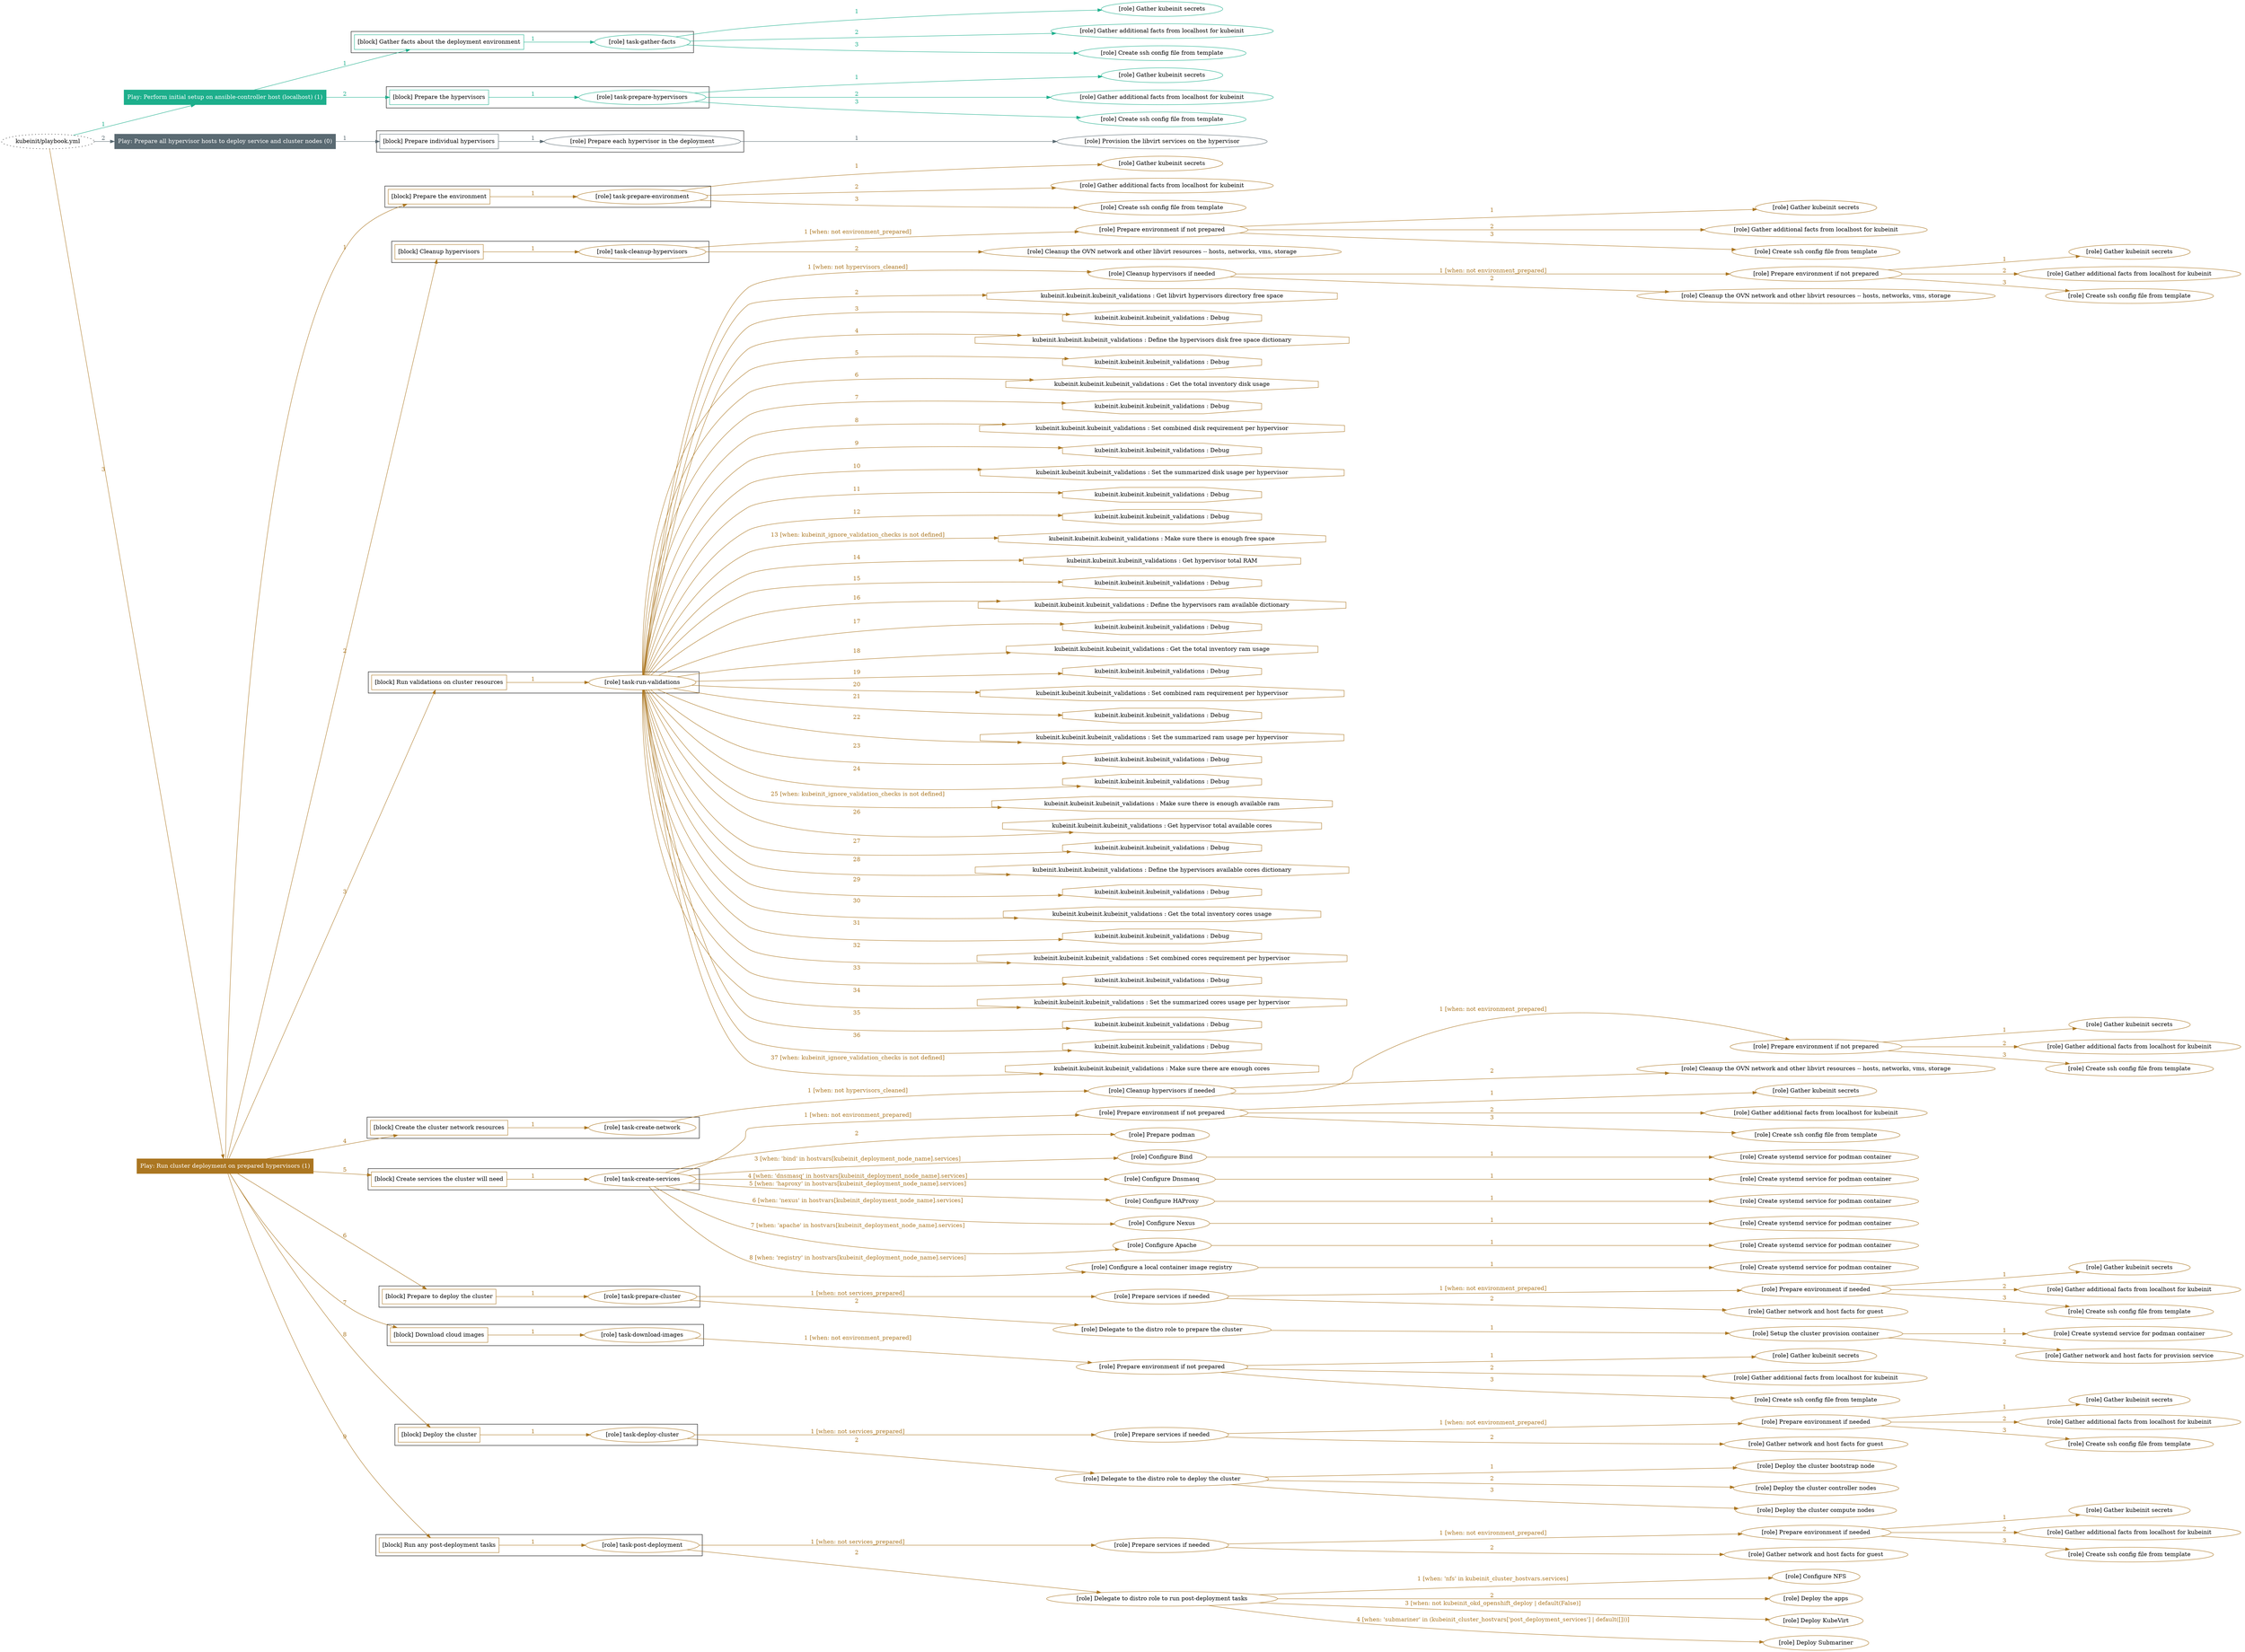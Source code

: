 digraph {
	graph [concentrate=true ordering=in rankdir=LR ratio=fill]
	edge [esep=5 sep=10]
	"kubeinit/playbook.yml" [URL="/home/runner/work/kubeinit/kubeinit/kubeinit/playbook.yml" id=playbook_216c6c99 style=dotted]
	play_d0db3d4b [label="Play: Perform initial setup on ansible-controller host (localhost) (1)" URL="/home/runner/work/kubeinit/kubeinit/kubeinit/playbook.yml" color="#1daf8c" fontcolor="#ffffff" id=play_d0db3d4b shape=box style=filled tooltip=localhost]
	"kubeinit/playbook.yml" -> play_d0db3d4b [label="1 " color="#1daf8c" fontcolor="#1daf8c" id=edge_dae73dd1 labeltooltip="1 " tooltip="1 "]
	subgraph "Gather kubeinit secrets" {
		role_26356b9d [label="[role] Gather kubeinit secrets" URL="/home/runner/.ansible/collections/ansible_collections/kubeinit/kubeinit/roles/kubeinit_prepare/tasks/gather_kubeinit_facts.yml" color="#1daf8c" id=role_26356b9d tooltip="Gather kubeinit secrets"]
	}
	subgraph "Gather additional facts from localhost for kubeinit" {
		role_6b890ed6 [label="[role] Gather additional facts from localhost for kubeinit" URL="/home/runner/.ansible/collections/ansible_collections/kubeinit/kubeinit/roles/kubeinit_prepare/tasks/gather_kubeinit_facts.yml" color="#1daf8c" id=role_6b890ed6 tooltip="Gather additional facts from localhost for kubeinit"]
	}
	subgraph "Create ssh config file from template" {
		role_ecef33b7 [label="[role] Create ssh config file from template" URL="/home/runner/.ansible/collections/ansible_collections/kubeinit/kubeinit/roles/kubeinit_prepare/tasks/gather_kubeinit_facts.yml" color="#1daf8c" id=role_ecef33b7 tooltip="Create ssh config file from template"]
	}
	subgraph "task-gather-facts" {
		role_9c7da54c [label="[role] task-gather-facts" URL="/home/runner/work/kubeinit/kubeinit/kubeinit/playbook.yml" color="#1daf8c" id=role_9c7da54c tooltip="task-gather-facts"]
		role_9c7da54c -> role_26356b9d [label="1 " color="#1daf8c" fontcolor="#1daf8c" id=edge_6d6c1a88 labeltooltip="1 " tooltip="1 "]
		role_9c7da54c -> role_6b890ed6 [label="2 " color="#1daf8c" fontcolor="#1daf8c" id=edge_42fae62d labeltooltip="2 " tooltip="2 "]
		role_9c7da54c -> role_ecef33b7 [label="3 " color="#1daf8c" fontcolor="#1daf8c" id=edge_5d5bcd45 labeltooltip="3 " tooltip="3 "]
	}
	subgraph "Gather kubeinit secrets" {
		role_d93c2615 [label="[role] Gather kubeinit secrets" URL="/home/runner/.ansible/collections/ansible_collections/kubeinit/kubeinit/roles/kubeinit_prepare/tasks/gather_kubeinit_facts.yml" color="#1daf8c" id=role_d93c2615 tooltip="Gather kubeinit secrets"]
	}
	subgraph "Gather additional facts from localhost for kubeinit" {
		role_079e34ab [label="[role] Gather additional facts from localhost for kubeinit" URL="/home/runner/.ansible/collections/ansible_collections/kubeinit/kubeinit/roles/kubeinit_prepare/tasks/gather_kubeinit_facts.yml" color="#1daf8c" id=role_079e34ab tooltip="Gather additional facts from localhost for kubeinit"]
	}
	subgraph "Create ssh config file from template" {
		role_cafdff7a [label="[role] Create ssh config file from template" URL="/home/runner/.ansible/collections/ansible_collections/kubeinit/kubeinit/roles/kubeinit_prepare/tasks/gather_kubeinit_facts.yml" color="#1daf8c" id=role_cafdff7a tooltip="Create ssh config file from template"]
	}
	subgraph "task-prepare-hypervisors" {
		role_d0743bfd [label="[role] task-prepare-hypervisors" URL="/home/runner/work/kubeinit/kubeinit/kubeinit/playbook.yml" color="#1daf8c" id=role_d0743bfd tooltip="task-prepare-hypervisors"]
		role_d0743bfd -> role_d93c2615 [label="1 " color="#1daf8c" fontcolor="#1daf8c" id=edge_f5f8f1e7 labeltooltip="1 " tooltip="1 "]
		role_d0743bfd -> role_079e34ab [label="2 " color="#1daf8c" fontcolor="#1daf8c" id=edge_257eb4bf labeltooltip="2 " tooltip="2 "]
		role_d0743bfd -> role_cafdff7a [label="3 " color="#1daf8c" fontcolor="#1daf8c" id=edge_31e13d78 labeltooltip="3 " tooltip="3 "]
	}
	subgraph "Play: Perform initial setup on ansible-controller host (localhost) (1)" {
		play_d0db3d4b -> block_96acf304 [label=1 color="#1daf8c" fontcolor="#1daf8c" id=edge_e4b4d05c labeltooltip=1 tooltip=1]
		subgraph cluster_block_96acf304 {
			block_96acf304 [label="[block] Gather facts about the deployment environment" URL="/home/runner/work/kubeinit/kubeinit/kubeinit/playbook.yml" color="#1daf8c" id=block_96acf304 labeltooltip="Gather facts about the deployment environment" shape=box tooltip="Gather facts about the deployment environment"]
			block_96acf304 -> role_9c7da54c [label="1 " color="#1daf8c" fontcolor="#1daf8c" id=edge_b82d973d labeltooltip="1 " tooltip="1 "]
		}
		play_d0db3d4b -> block_fbb2f13d [label=2 color="#1daf8c" fontcolor="#1daf8c" id=edge_12153c52 labeltooltip=2 tooltip=2]
		subgraph cluster_block_fbb2f13d {
			block_fbb2f13d [label="[block] Prepare the hypervisors" URL="/home/runner/work/kubeinit/kubeinit/kubeinit/playbook.yml" color="#1daf8c" id=block_fbb2f13d labeltooltip="Prepare the hypervisors" shape=box tooltip="Prepare the hypervisors"]
			block_fbb2f13d -> role_d0743bfd [label="1 " color="#1daf8c" fontcolor="#1daf8c" id=edge_b5a682e4 labeltooltip="1 " tooltip="1 "]
		}
	}
	play_58829074 [label="Play: Prepare all hypervisor hosts to deploy service and cluster nodes (0)" URL="/home/runner/work/kubeinit/kubeinit/kubeinit/playbook.yml" color="#5a6a72" fontcolor="#ffffff" id=play_58829074 shape=box style=filled tooltip="Play: Prepare all hypervisor hosts to deploy service and cluster nodes (0)"]
	"kubeinit/playbook.yml" -> play_58829074 [label="2 " color="#5a6a72" fontcolor="#5a6a72" id=edge_feb9d8c8 labeltooltip="2 " tooltip="2 "]
	subgraph "Provision the libvirt services on the hypervisor" {
		role_e5ea3b48 [label="[role] Provision the libvirt services on the hypervisor" URL="/home/runner/.ansible/collections/ansible_collections/kubeinit/kubeinit/roles/kubeinit_prepare/tasks/prepare_hypervisor.yml" color="#5a6a72" id=role_e5ea3b48 tooltip="Provision the libvirt services on the hypervisor"]
	}
	subgraph "Prepare each hypervisor in the deployment" {
		role_38580b88 [label="[role] Prepare each hypervisor in the deployment" URL="/home/runner/work/kubeinit/kubeinit/kubeinit/playbook.yml" color="#5a6a72" id=role_38580b88 tooltip="Prepare each hypervisor in the deployment"]
		role_38580b88 -> role_e5ea3b48 [label="1 " color="#5a6a72" fontcolor="#5a6a72" id=edge_09608615 labeltooltip="1 " tooltip="1 "]
	}
	subgraph "Play: Prepare all hypervisor hosts to deploy service and cluster nodes (0)" {
		play_58829074 -> block_777dc231 [label=1 color="#5a6a72" fontcolor="#5a6a72" id=edge_5d9f7107 labeltooltip=1 tooltip=1]
		subgraph cluster_block_777dc231 {
			block_777dc231 [label="[block] Prepare individual hypervisors" URL="/home/runner/work/kubeinit/kubeinit/kubeinit/playbook.yml" color="#5a6a72" id=block_777dc231 labeltooltip="Prepare individual hypervisors" shape=box tooltip="Prepare individual hypervisors"]
			block_777dc231 -> role_38580b88 [label="1 " color="#5a6a72" fontcolor="#5a6a72" id=edge_900fbfdb labeltooltip="1 " tooltip="1 "]
		}
	}
	play_c566de42 [label="Play: Run cluster deployment on prepared hypervisors (1)" URL="/home/runner/work/kubeinit/kubeinit/kubeinit/playbook.yml" color="#ab7621" fontcolor="#ffffff" id=play_c566de42 shape=box style=filled tooltip=localhost]
	"kubeinit/playbook.yml" -> play_c566de42 [label="3 " color="#ab7621" fontcolor="#ab7621" id=edge_2dfb12ff labeltooltip="3 " tooltip="3 "]
	subgraph "Gather kubeinit secrets" {
		role_e3ca0fb8 [label="[role] Gather kubeinit secrets" URL="/home/runner/.ansible/collections/ansible_collections/kubeinit/kubeinit/roles/kubeinit_prepare/tasks/gather_kubeinit_facts.yml" color="#ab7621" id=role_e3ca0fb8 tooltip="Gather kubeinit secrets"]
	}
	subgraph "Gather additional facts from localhost for kubeinit" {
		role_5a18d26b [label="[role] Gather additional facts from localhost for kubeinit" URL="/home/runner/.ansible/collections/ansible_collections/kubeinit/kubeinit/roles/kubeinit_prepare/tasks/gather_kubeinit_facts.yml" color="#ab7621" id=role_5a18d26b tooltip="Gather additional facts from localhost for kubeinit"]
	}
	subgraph "Create ssh config file from template" {
		role_d7bed550 [label="[role] Create ssh config file from template" URL="/home/runner/.ansible/collections/ansible_collections/kubeinit/kubeinit/roles/kubeinit_prepare/tasks/gather_kubeinit_facts.yml" color="#ab7621" id=role_d7bed550 tooltip="Create ssh config file from template"]
	}
	subgraph "task-prepare-environment" {
		role_5e7b2ef2 [label="[role] task-prepare-environment" URL="/home/runner/work/kubeinit/kubeinit/kubeinit/playbook.yml" color="#ab7621" id=role_5e7b2ef2 tooltip="task-prepare-environment"]
		role_5e7b2ef2 -> role_e3ca0fb8 [label="1 " color="#ab7621" fontcolor="#ab7621" id=edge_751f2d9b labeltooltip="1 " tooltip="1 "]
		role_5e7b2ef2 -> role_5a18d26b [label="2 " color="#ab7621" fontcolor="#ab7621" id=edge_4f60b6d6 labeltooltip="2 " tooltip="2 "]
		role_5e7b2ef2 -> role_d7bed550 [label="3 " color="#ab7621" fontcolor="#ab7621" id=edge_c2942f24 labeltooltip="3 " tooltip="3 "]
	}
	subgraph "Gather kubeinit secrets" {
		role_b8686cd8 [label="[role] Gather kubeinit secrets" URL="/home/runner/.ansible/collections/ansible_collections/kubeinit/kubeinit/roles/kubeinit_prepare/tasks/gather_kubeinit_facts.yml" color="#ab7621" id=role_b8686cd8 tooltip="Gather kubeinit secrets"]
	}
	subgraph "Gather additional facts from localhost for kubeinit" {
		role_59b42a59 [label="[role] Gather additional facts from localhost for kubeinit" URL="/home/runner/.ansible/collections/ansible_collections/kubeinit/kubeinit/roles/kubeinit_prepare/tasks/gather_kubeinit_facts.yml" color="#ab7621" id=role_59b42a59 tooltip="Gather additional facts from localhost for kubeinit"]
	}
	subgraph "Create ssh config file from template" {
		role_b293d128 [label="[role] Create ssh config file from template" URL="/home/runner/.ansible/collections/ansible_collections/kubeinit/kubeinit/roles/kubeinit_prepare/tasks/gather_kubeinit_facts.yml" color="#ab7621" id=role_b293d128 tooltip="Create ssh config file from template"]
	}
	subgraph "Prepare environment if not prepared" {
		role_1530cf54 [label="[role] Prepare environment if not prepared" URL="/home/runner/.ansible/collections/ansible_collections/kubeinit/kubeinit/roles/kubeinit_prepare/tasks/cleanup_hypervisors.yml" color="#ab7621" id=role_1530cf54 tooltip="Prepare environment if not prepared"]
		role_1530cf54 -> role_b8686cd8 [label="1 " color="#ab7621" fontcolor="#ab7621" id=edge_86e8ba92 labeltooltip="1 " tooltip="1 "]
		role_1530cf54 -> role_59b42a59 [label="2 " color="#ab7621" fontcolor="#ab7621" id=edge_5b708b4d labeltooltip="2 " tooltip="2 "]
		role_1530cf54 -> role_b293d128 [label="3 " color="#ab7621" fontcolor="#ab7621" id=edge_6beba1f9 labeltooltip="3 " tooltip="3 "]
	}
	subgraph "Cleanup the OVN network and other libvirt resources -- hosts, networks, vms, storage" {
		role_5a240a39 [label="[role] Cleanup the OVN network and other libvirt resources -- hosts, networks, vms, storage" URL="/home/runner/.ansible/collections/ansible_collections/kubeinit/kubeinit/roles/kubeinit_prepare/tasks/cleanup_hypervisors.yml" color="#ab7621" id=role_5a240a39 tooltip="Cleanup the OVN network and other libvirt resources -- hosts, networks, vms, storage"]
	}
	subgraph "task-cleanup-hypervisors" {
		role_def3c5a5 [label="[role] task-cleanup-hypervisors" URL="/home/runner/work/kubeinit/kubeinit/kubeinit/playbook.yml" color="#ab7621" id=role_def3c5a5 tooltip="task-cleanup-hypervisors"]
		role_def3c5a5 -> role_1530cf54 [label="1 [when: not environment_prepared]" color="#ab7621" fontcolor="#ab7621" id=edge_6ef59fd5 labeltooltip="1 [when: not environment_prepared]" tooltip="1 [when: not environment_prepared]"]
		role_def3c5a5 -> role_5a240a39 [label="2 " color="#ab7621" fontcolor="#ab7621" id=edge_fa0d4b7e labeltooltip="2 " tooltip="2 "]
	}
	subgraph "Gather kubeinit secrets" {
		role_c5dc756f [label="[role] Gather kubeinit secrets" URL="/home/runner/.ansible/collections/ansible_collections/kubeinit/kubeinit/roles/kubeinit_prepare/tasks/gather_kubeinit_facts.yml" color="#ab7621" id=role_c5dc756f tooltip="Gather kubeinit secrets"]
	}
	subgraph "Gather additional facts from localhost for kubeinit" {
		role_cb4b55d5 [label="[role] Gather additional facts from localhost for kubeinit" URL="/home/runner/.ansible/collections/ansible_collections/kubeinit/kubeinit/roles/kubeinit_prepare/tasks/gather_kubeinit_facts.yml" color="#ab7621" id=role_cb4b55d5 tooltip="Gather additional facts from localhost for kubeinit"]
	}
	subgraph "Create ssh config file from template" {
		role_68ab2867 [label="[role] Create ssh config file from template" URL="/home/runner/.ansible/collections/ansible_collections/kubeinit/kubeinit/roles/kubeinit_prepare/tasks/gather_kubeinit_facts.yml" color="#ab7621" id=role_68ab2867 tooltip="Create ssh config file from template"]
	}
	subgraph "Prepare environment if not prepared" {
		role_cad5104f [label="[role] Prepare environment if not prepared" URL="/home/runner/.ansible/collections/ansible_collections/kubeinit/kubeinit/roles/kubeinit_prepare/tasks/cleanup_hypervisors.yml" color="#ab7621" id=role_cad5104f tooltip="Prepare environment if not prepared"]
		role_cad5104f -> role_c5dc756f [label="1 " color="#ab7621" fontcolor="#ab7621" id=edge_1ed9b3eb labeltooltip="1 " tooltip="1 "]
		role_cad5104f -> role_cb4b55d5 [label="2 " color="#ab7621" fontcolor="#ab7621" id=edge_123ac183 labeltooltip="2 " tooltip="2 "]
		role_cad5104f -> role_68ab2867 [label="3 " color="#ab7621" fontcolor="#ab7621" id=edge_6d388c02 labeltooltip="3 " tooltip="3 "]
	}
	subgraph "Cleanup the OVN network and other libvirt resources -- hosts, networks, vms, storage" {
		role_8be72e0a [label="[role] Cleanup the OVN network and other libvirt resources -- hosts, networks, vms, storage" URL="/home/runner/.ansible/collections/ansible_collections/kubeinit/kubeinit/roles/kubeinit_prepare/tasks/cleanup_hypervisors.yml" color="#ab7621" id=role_8be72e0a tooltip="Cleanup the OVN network and other libvirt resources -- hosts, networks, vms, storage"]
	}
	subgraph "Cleanup hypervisors if needed" {
		role_18183646 [label="[role] Cleanup hypervisors if needed" URL="/home/runner/.ansible/collections/ansible_collections/kubeinit/kubeinit/roles/kubeinit_validations/tasks/main.yml" color="#ab7621" id=role_18183646 tooltip="Cleanup hypervisors if needed"]
		role_18183646 -> role_cad5104f [label="1 [when: not environment_prepared]" color="#ab7621" fontcolor="#ab7621" id=edge_206ee761 labeltooltip="1 [when: not environment_prepared]" tooltip="1 [when: not environment_prepared]"]
		role_18183646 -> role_8be72e0a [label="2 " color="#ab7621" fontcolor="#ab7621" id=edge_7cd39cf3 labeltooltip="2 " tooltip="2 "]
	}
	subgraph "task-run-validations" {
		role_4c26a6de [label="[role] task-run-validations" URL="/home/runner/work/kubeinit/kubeinit/kubeinit/playbook.yml" color="#ab7621" id=role_4c26a6de tooltip="task-run-validations"]
		role_4c26a6de -> role_18183646 [label="1 [when: not hypervisors_cleaned]" color="#ab7621" fontcolor="#ab7621" id=edge_4f43852e labeltooltip="1 [when: not hypervisors_cleaned]" tooltip="1 [when: not hypervisors_cleaned]"]
		task_86411194 [label="kubeinit.kubeinit.kubeinit_validations : Get libvirt hypervisors directory free space" URL="/home/runner/.ansible/collections/ansible_collections/kubeinit/kubeinit/roles/kubeinit_validations/tasks/10_libvirt_free_space.yml" color="#ab7621" id=task_86411194 shape=octagon tooltip="kubeinit.kubeinit.kubeinit_validations : Get libvirt hypervisors directory free space"]
		role_4c26a6de -> task_86411194 [label="2 " color="#ab7621" fontcolor="#ab7621" id=edge_b2b93757 labeltooltip="2 " tooltip="2 "]
		task_9fc1b2a5 [label="kubeinit.kubeinit.kubeinit_validations : Debug" URL="/home/runner/.ansible/collections/ansible_collections/kubeinit/kubeinit/roles/kubeinit_validations/tasks/10_libvirt_free_space.yml" color="#ab7621" id=task_9fc1b2a5 shape=octagon tooltip="kubeinit.kubeinit.kubeinit_validations : Debug"]
		role_4c26a6de -> task_9fc1b2a5 [label="3 " color="#ab7621" fontcolor="#ab7621" id=edge_38c34d61 labeltooltip="3 " tooltip="3 "]
		task_52fc7a98 [label="kubeinit.kubeinit.kubeinit_validations : Define the hypervisors disk free space dictionary" URL="/home/runner/.ansible/collections/ansible_collections/kubeinit/kubeinit/roles/kubeinit_validations/tasks/10_libvirt_free_space.yml" color="#ab7621" id=task_52fc7a98 shape=octagon tooltip="kubeinit.kubeinit.kubeinit_validations : Define the hypervisors disk free space dictionary"]
		role_4c26a6de -> task_52fc7a98 [label="4 " color="#ab7621" fontcolor="#ab7621" id=edge_f4b1798b labeltooltip="4 " tooltip="4 "]
		task_21f02950 [label="kubeinit.kubeinit.kubeinit_validations : Debug" URL="/home/runner/.ansible/collections/ansible_collections/kubeinit/kubeinit/roles/kubeinit_validations/tasks/10_libvirt_free_space.yml" color="#ab7621" id=task_21f02950 shape=octagon tooltip="kubeinit.kubeinit.kubeinit_validations : Debug"]
		role_4c26a6de -> task_21f02950 [label="5 " color="#ab7621" fontcolor="#ab7621" id=edge_50864be1 labeltooltip="5 " tooltip="5 "]
		task_17c56ea3 [label="kubeinit.kubeinit.kubeinit_validations : Get the total inventory disk usage" URL="/home/runner/.ansible/collections/ansible_collections/kubeinit/kubeinit/roles/kubeinit_validations/tasks/10_libvirt_free_space.yml" color="#ab7621" id=task_17c56ea3 shape=octagon tooltip="kubeinit.kubeinit.kubeinit_validations : Get the total inventory disk usage"]
		role_4c26a6de -> task_17c56ea3 [label="6 " color="#ab7621" fontcolor="#ab7621" id=edge_f776cea8 labeltooltip="6 " tooltip="6 "]
		task_cc8549cb [label="kubeinit.kubeinit.kubeinit_validations : Debug" URL="/home/runner/.ansible/collections/ansible_collections/kubeinit/kubeinit/roles/kubeinit_validations/tasks/10_libvirt_free_space.yml" color="#ab7621" id=task_cc8549cb shape=octagon tooltip="kubeinit.kubeinit.kubeinit_validations : Debug"]
		role_4c26a6de -> task_cc8549cb [label="7 " color="#ab7621" fontcolor="#ab7621" id=edge_f581f89d labeltooltip="7 " tooltip="7 "]
		task_299bf139 [label="kubeinit.kubeinit.kubeinit_validations : Set combined disk requirement per hypervisor" URL="/home/runner/.ansible/collections/ansible_collections/kubeinit/kubeinit/roles/kubeinit_validations/tasks/10_libvirt_free_space.yml" color="#ab7621" id=task_299bf139 shape=octagon tooltip="kubeinit.kubeinit.kubeinit_validations : Set combined disk requirement per hypervisor"]
		role_4c26a6de -> task_299bf139 [label="8 " color="#ab7621" fontcolor="#ab7621" id=edge_43e50226 labeltooltip="8 " tooltip="8 "]
		task_c11d7914 [label="kubeinit.kubeinit.kubeinit_validations : Debug" URL="/home/runner/.ansible/collections/ansible_collections/kubeinit/kubeinit/roles/kubeinit_validations/tasks/10_libvirt_free_space.yml" color="#ab7621" id=task_c11d7914 shape=octagon tooltip="kubeinit.kubeinit.kubeinit_validations : Debug"]
		role_4c26a6de -> task_c11d7914 [label="9 " color="#ab7621" fontcolor="#ab7621" id=edge_3c5a723e labeltooltip="9 " tooltip="9 "]
		task_e68ce5cf [label="kubeinit.kubeinit.kubeinit_validations : Set the summarized disk usage per hypervisor" URL="/home/runner/.ansible/collections/ansible_collections/kubeinit/kubeinit/roles/kubeinit_validations/tasks/10_libvirt_free_space.yml" color="#ab7621" id=task_e68ce5cf shape=octagon tooltip="kubeinit.kubeinit.kubeinit_validations : Set the summarized disk usage per hypervisor"]
		role_4c26a6de -> task_e68ce5cf [label="10 " color="#ab7621" fontcolor="#ab7621" id=edge_778a4fab labeltooltip="10 " tooltip="10 "]
		task_9e5277a8 [label="kubeinit.kubeinit.kubeinit_validations : Debug" URL="/home/runner/.ansible/collections/ansible_collections/kubeinit/kubeinit/roles/kubeinit_validations/tasks/10_libvirt_free_space.yml" color="#ab7621" id=task_9e5277a8 shape=octagon tooltip="kubeinit.kubeinit.kubeinit_validations : Debug"]
		role_4c26a6de -> task_9e5277a8 [label="11 " color="#ab7621" fontcolor="#ab7621" id=edge_44e2603d labeltooltip="11 " tooltip="11 "]
		task_54bc76fa [label="kubeinit.kubeinit.kubeinit_validations : Debug" URL="/home/runner/.ansible/collections/ansible_collections/kubeinit/kubeinit/roles/kubeinit_validations/tasks/10_libvirt_free_space.yml" color="#ab7621" id=task_54bc76fa shape=octagon tooltip="kubeinit.kubeinit.kubeinit_validations : Debug"]
		role_4c26a6de -> task_54bc76fa [label="12 " color="#ab7621" fontcolor="#ab7621" id=edge_e23a2cf6 labeltooltip="12 " tooltip="12 "]
		task_46ee7326 [label="kubeinit.kubeinit.kubeinit_validations : Make sure there is enough free space" URL="/home/runner/.ansible/collections/ansible_collections/kubeinit/kubeinit/roles/kubeinit_validations/tasks/10_libvirt_free_space.yml" color="#ab7621" id=task_46ee7326 shape=octagon tooltip="kubeinit.kubeinit.kubeinit_validations : Make sure there is enough free space"]
		role_4c26a6de -> task_46ee7326 [label="13 [when: kubeinit_ignore_validation_checks is not defined]" color="#ab7621" fontcolor="#ab7621" id=edge_3b252366 labeltooltip="13 [when: kubeinit_ignore_validation_checks is not defined]" tooltip="13 [when: kubeinit_ignore_validation_checks is not defined]"]
		task_c134d173 [label="kubeinit.kubeinit.kubeinit_validations : Get hypervisor total RAM" URL="/home/runner/.ansible/collections/ansible_collections/kubeinit/kubeinit/roles/kubeinit_validations/tasks/20_libvirt_available_ram.yml" color="#ab7621" id=task_c134d173 shape=octagon tooltip="kubeinit.kubeinit.kubeinit_validations : Get hypervisor total RAM"]
		role_4c26a6de -> task_c134d173 [label="14 " color="#ab7621" fontcolor="#ab7621" id=edge_032b8660 labeltooltip="14 " tooltip="14 "]
		task_7f1af4cc [label="kubeinit.kubeinit.kubeinit_validations : Debug" URL="/home/runner/.ansible/collections/ansible_collections/kubeinit/kubeinit/roles/kubeinit_validations/tasks/20_libvirt_available_ram.yml" color="#ab7621" id=task_7f1af4cc shape=octagon tooltip="kubeinit.kubeinit.kubeinit_validations : Debug"]
		role_4c26a6de -> task_7f1af4cc [label="15 " color="#ab7621" fontcolor="#ab7621" id=edge_21e160e7 labeltooltip="15 " tooltip="15 "]
		task_e429519d [label="kubeinit.kubeinit.kubeinit_validations : Define the hypervisors ram available dictionary" URL="/home/runner/.ansible/collections/ansible_collections/kubeinit/kubeinit/roles/kubeinit_validations/tasks/20_libvirt_available_ram.yml" color="#ab7621" id=task_e429519d shape=octagon tooltip="kubeinit.kubeinit.kubeinit_validations : Define the hypervisors ram available dictionary"]
		role_4c26a6de -> task_e429519d [label="16 " color="#ab7621" fontcolor="#ab7621" id=edge_cb6b61d6 labeltooltip="16 " tooltip="16 "]
		task_cfb1d05c [label="kubeinit.kubeinit.kubeinit_validations : Debug" URL="/home/runner/.ansible/collections/ansible_collections/kubeinit/kubeinit/roles/kubeinit_validations/tasks/20_libvirt_available_ram.yml" color="#ab7621" id=task_cfb1d05c shape=octagon tooltip="kubeinit.kubeinit.kubeinit_validations : Debug"]
		role_4c26a6de -> task_cfb1d05c [label="17 " color="#ab7621" fontcolor="#ab7621" id=edge_ad333133 labeltooltip="17 " tooltip="17 "]
		task_581e9a54 [label="kubeinit.kubeinit.kubeinit_validations : Get the total inventory ram usage" URL="/home/runner/.ansible/collections/ansible_collections/kubeinit/kubeinit/roles/kubeinit_validations/tasks/20_libvirt_available_ram.yml" color="#ab7621" id=task_581e9a54 shape=octagon tooltip="kubeinit.kubeinit.kubeinit_validations : Get the total inventory ram usage"]
		role_4c26a6de -> task_581e9a54 [label="18 " color="#ab7621" fontcolor="#ab7621" id=edge_472acb99 labeltooltip="18 " tooltip="18 "]
		task_3a960746 [label="kubeinit.kubeinit.kubeinit_validations : Debug" URL="/home/runner/.ansible/collections/ansible_collections/kubeinit/kubeinit/roles/kubeinit_validations/tasks/20_libvirt_available_ram.yml" color="#ab7621" id=task_3a960746 shape=octagon tooltip="kubeinit.kubeinit.kubeinit_validations : Debug"]
		role_4c26a6de -> task_3a960746 [label="19 " color="#ab7621" fontcolor="#ab7621" id=edge_45967fed labeltooltip="19 " tooltip="19 "]
		task_3fa81694 [label="kubeinit.kubeinit.kubeinit_validations : Set combined ram requirement per hypervisor" URL="/home/runner/.ansible/collections/ansible_collections/kubeinit/kubeinit/roles/kubeinit_validations/tasks/20_libvirt_available_ram.yml" color="#ab7621" id=task_3fa81694 shape=octagon tooltip="kubeinit.kubeinit.kubeinit_validations : Set combined ram requirement per hypervisor"]
		role_4c26a6de -> task_3fa81694 [label="20 " color="#ab7621" fontcolor="#ab7621" id=edge_d3a0c17c labeltooltip="20 " tooltip="20 "]
		task_e7203b6d [label="kubeinit.kubeinit.kubeinit_validations : Debug" URL="/home/runner/.ansible/collections/ansible_collections/kubeinit/kubeinit/roles/kubeinit_validations/tasks/20_libvirt_available_ram.yml" color="#ab7621" id=task_e7203b6d shape=octagon tooltip="kubeinit.kubeinit.kubeinit_validations : Debug"]
		role_4c26a6de -> task_e7203b6d [label="21 " color="#ab7621" fontcolor="#ab7621" id=edge_941639cb labeltooltip="21 " tooltip="21 "]
		task_d72d432a [label="kubeinit.kubeinit.kubeinit_validations : Set the summarized ram usage per hypervisor" URL="/home/runner/.ansible/collections/ansible_collections/kubeinit/kubeinit/roles/kubeinit_validations/tasks/20_libvirt_available_ram.yml" color="#ab7621" id=task_d72d432a shape=octagon tooltip="kubeinit.kubeinit.kubeinit_validations : Set the summarized ram usage per hypervisor"]
		role_4c26a6de -> task_d72d432a [label="22 " color="#ab7621" fontcolor="#ab7621" id=edge_d02f12d0 labeltooltip="22 " tooltip="22 "]
		task_43e4c336 [label="kubeinit.kubeinit.kubeinit_validations : Debug" URL="/home/runner/.ansible/collections/ansible_collections/kubeinit/kubeinit/roles/kubeinit_validations/tasks/20_libvirt_available_ram.yml" color="#ab7621" id=task_43e4c336 shape=octagon tooltip="kubeinit.kubeinit.kubeinit_validations : Debug"]
		role_4c26a6de -> task_43e4c336 [label="23 " color="#ab7621" fontcolor="#ab7621" id=edge_45eda87f labeltooltip="23 " tooltip="23 "]
		task_05bc88b7 [label="kubeinit.kubeinit.kubeinit_validations : Debug" URL="/home/runner/.ansible/collections/ansible_collections/kubeinit/kubeinit/roles/kubeinit_validations/tasks/20_libvirt_available_ram.yml" color="#ab7621" id=task_05bc88b7 shape=octagon tooltip="kubeinit.kubeinit.kubeinit_validations : Debug"]
		role_4c26a6de -> task_05bc88b7 [label="24 " color="#ab7621" fontcolor="#ab7621" id=edge_15aa2413 labeltooltip="24 " tooltip="24 "]
		task_a8325c9d [label="kubeinit.kubeinit.kubeinit_validations : Make sure there is enough available ram" URL="/home/runner/.ansible/collections/ansible_collections/kubeinit/kubeinit/roles/kubeinit_validations/tasks/20_libvirt_available_ram.yml" color="#ab7621" id=task_a8325c9d shape=octagon tooltip="kubeinit.kubeinit.kubeinit_validations : Make sure there is enough available ram"]
		role_4c26a6de -> task_a8325c9d [label="25 [when: kubeinit_ignore_validation_checks is not defined]" color="#ab7621" fontcolor="#ab7621" id=edge_b562a0b6 labeltooltip="25 [when: kubeinit_ignore_validation_checks is not defined]" tooltip="25 [when: kubeinit_ignore_validation_checks is not defined]"]
		task_da765e14 [label="kubeinit.kubeinit.kubeinit_validations : Get hypervisor total available cores" URL="/home/runner/.ansible/collections/ansible_collections/kubeinit/kubeinit/roles/kubeinit_validations/tasks/30_libvirt_check_cpu_cores.yml" color="#ab7621" id=task_da765e14 shape=octagon tooltip="kubeinit.kubeinit.kubeinit_validations : Get hypervisor total available cores"]
		role_4c26a6de -> task_da765e14 [label="26 " color="#ab7621" fontcolor="#ab7621" id=edge_113117ce labeltooltip="26 " tooltip="26 "]
		task_198ae079 [label="kubeinit.kubeinit.kubeinit_validations : Debug" URL="/home/runner/.ansible/collections/ansible_collections/kubeinit/kubeinit/roles/kubeinit_validations/tasks/30_libvirt_check_cpu_cores.yml" color="#ab7621" id=task_198ae079 shape=octagon tooltip="kubeinit.kubeinit.kubeinit_validations : Debug"]
		role_4c26a6de -> task_198ae079 [label="27 " color="#ab7621" fontcolor="#ab7621" id=edge_608ff4ad labeltooltip="27 " tooltip="27 "]
		task_afd608f5 [label="kubeinit.kubeinit.kubeinit_validations : Define the hypervisors available cores dictionary" URL="/home/runner/.ansible/collections/ansible_collections/kubeinit/kubeinit/roles/kubeinit_validations/tasks/30_libvirt_check_cpu_cores.yml" color="#ab7621" id=task_afd608f5 shape=octagon tooltip="kubeinit.kubeinit.kubeinit_validations : Define the hypervisors available cores dictionary"]
		role_4c26a6de -> task_afd608f5 [label="28 " color="#ab7621" fontcolor="#ab7621" id=edge_c0144678 labeltooltip="28 " tooltip="28 "]
		task_40a211af [label="kubeinit.kubeinit.kubeinit_validations : Debug" URL="/home/runner/.ansible/collections/ansible_collections/kubeinit/kubeinit/roles/kubeinit_validations/tasks/30_libvirt_check_cpu_cores.yml" color="#ab7621" id=task_40a211af shape=octagon tooltip="kubeinit.kubeinit.kubeinit_validations : Debug"]
		role_4c26a6de -> task_40a211af [label="29 " color="#ab7621" fontcolor="#ab7621" id=edge_ba2c263f labeltooltip="29 " tooltip="29 "]
		task_81cd7a2d [label="kubeinit.kubeinit.kubeinit_validations : Get the total inventory cores usage" URL="/home/runner/.ansible/collections/ansible_collections/kubeinit/kubeinit/roles/kubeinit_validations/tasks/30_libvirt_check_cpu_cores.yml" color="#ab7621" id=task_81cd7a2d shape=octagon tooltip="kubeinit.kubeinit.kubeinit_validations : Get the total inventory cores usage"]
		role_4c26a6de -> task_81cd7a2d [label="30 " color="#ab7621" fontcolor="#ab7621" id=edge_6eba58ab labeltooltip="30 " tooltip="30 "]
		task_82c7e4a0 [label="kubeinit.kubeinit.kubeinit_validations : Debug" URL="/home/runner/.ansible/collections/ansible_collections/kubeinit/kubeinit/roles/kubeinit_validations/tasks/30_libvirt_check_cpu_cores.yml" color="#ab7621" id=task_82c7e4a0 shape=octagon tooltip="kubeinit.kubeinit.kubeinit_validations : Debug"]
		role_4c26a6de -> task_82c7e4a0 [label="31 " color="#ab7621" fontcolor="#ab7621" id=edge_c532ad10 labeltooltip="31 " tooltip="31 "]
		task_1c7e6436 [label="kubeinit.kubeinit.kubeinit_validations : Set combined cores requirement per hypervisor" URL="/home/runner/.ansible/collections/ansible_collections/kubeinit/kubeinit/roles/kubeinit_validations/tasks/30_libvirt_check_cpu_cores.yml" color="#ab7621" id=task_1c7e6436 shape=octagon tooltip="kubeinit.kubeinit.kubeinit_validations : Set combined cores requirement per hypervisor"]
		role_4c26a6de -> task_1c7e6436 [label="32 " color="#ab7621" fontcolor="#ab7621" id=edge_92dc1b4d labeltooltip="32 " tooltip="32 "]
		task_10818ae1 [label="kubeinit.kubeinit.kubeinit_validations : Debug" URL="/home/runner/.ansible/collections/ansible_collections/kubeinit/kubeinit/roles/kubeinit_validations/tasks/30_libvirt_check_cpu_cores.yml" color="#ab7621" id=task_10818ae1 shape=octagon tooltip="kubeinit.kubeinit.kubeinit_validations : Debug"]
		role_4c26a6de -> task_10818ae1 [label="33 " color="#ab7621" fontcolor="#ab7621" id=edge_3bcb8c94 labeltooltip="33 " tooltip="33 "]
		task_ec380131 [label="kubeinit.kubeinit.kubeinit_validations : Set the summarized cores usage per hypervisor" URL="/home/runner/.ansible/collections/ansible_collections/kubeinit/kubeinit/roles/kubeinit_validations/tasks/30_libvirt_check_cpu_cores.yml" color="#ab7621" id=task_ec380131 shape=octagon tooltip="kubeinit.kubeinit.kubeinit_validations : Set the summarized cores usage per hypervisor"]
		role_4c26a6de -> task_ec380131 [label="34 " color="#ab7621" fontcolor="#ab7621" id=edge_c507c895 labeltooltip="34 " tooltip="34 "]
		task_49b595eb [label="kubeinit.kubeinit.kubeinit_validations : Debug" URL="/home/runner/.ansible/collections/ansible_collections/kubeinit/kubeinit/roles/kubeinit_validations/tasks/30_libvirt_check_cpu_cores.yml" color="#ab7621" id=task_49b595eb shape=octagon tooltip="kubeinit.kubeinit.kubeinit_validations : Debug"]
		role_4c26a6de -> task_49b595eb [label="35 " color="#ab7621" fontcolor="#ab7621" id=edge_a28bb3ef labeltooltip="35 " tooltip="35 "]
		task_768ae74f [label="kubeinit.kubeinit.kubeinit_validations : Debug" URL="/home/runner/.ansible/collections/ansible_collections/kubeinit/kubeinit/roles/kubeinit_validations/tasks/30_libvirt_check_cpu_cores.yml" color="#ab7621" id=task_768ae74f shape=octagon tooltip="kubeinit.kubeinit.kubeinit_validations : Debug"]
		role_4c26a6de -> task_768ae74f [label="36 " color="#ab7621" fontcolor="#ab7621" id=edge_0efd8255 labeltooltip="36 " tooltip="36 "]
		task_9a7080d9 [label="kubeinit.kubeinit.kubeinit_validations : Make sure there are enough cores" URL="/home/runner/.ansible/collections/ansible_collections/kubeinit/kubeinit/roles/kubeinit_validations/tasks/30_libvirt_check_cpu_cores.yml" color="#ab7621" id=task_9a7080d9 shape=octagon tooltip="kubeinit.kubeinit.kubeinit_validations : Make sure there are enough cores"]
		role_4c26a6de -> task_9a7080d9 [label="37 [when: kubeinit_ignore_validation_checks is not defined]" color="#ab7621" fontcolor="#ab7621" id=edge_9ba7705a labeltooltip="37 [when: kubeinit_ignore_validation_checks is not defined]" tooltip="37 [when: kubeinit_ignore_validation_checks is not defined]"]
	}
	subgraph "Gather kubeinit secrets" {
		role_2ab5b331 [label="[role] Gather kubeinit secrets" URL="/home/runner/.ansible/collections/ansible_collections/kubeinit/kubeinit/roles/kubeinit_prepare/tasks/gather_kubeinit_facts.yml" color="#ab7621" id=role_2ab5b331 tooltip="Gather kubeinit secrets"]
	}
	subgraph "Gather additional facts from localhost for kubeinit" {
		role_5782bb8f [label="[role] Gather additional facts from localhost for kubeinit" URL="/home/runner/.ansible/collections/ansible_collections/kubeinit/kubeinit/roles/kubeinit_prepare/tasks/gather_kubeinit_facts.yml" color="#ab7621" id=role_5782bb8f tooltip="Gather additional facts from localhost for kubeinit"]
	}
	subgraph "Create ssh config file from template" {
		role_a824388e [label="[role] Create ssh config file from template" URL="/home/runner/.ansible/collections/ansible_collections/kubeinit/kubeinit/roles/kubeinit_prepare/tasks/gather_kubeinit_facts.yml" color="#ab7621" id=role_a824388e tooltip="Create ssh config file from template"]
	}
	subgraph "Prepare environment if not prepared" {
		role_691f1ea8 [label="[role] Prepare environment if not prepared" URL="/home/runner/.ansible/collections/ansible_collections/kubeinit/kubeinit/roles/kubeinit_prepare/tasks/cleanup_hypervisors.yml" color="#ab7621" id=role_691f1ea8 tooltip="Prepare environment if not prepared"]
		role_691f1ea8 -> role_2ab5b331 [label="1 " color="#ab7621" fontcolor="#ab7621" id=edge_be79bd9a labeltooltip="1 " tooltip="1 "]
		role_691f1ea8 -> role_5782bb8f [label="2 " color="#ab7621" fontcolor="#ab7621" id=edge_4645baec labeltooltip="2 " tooltip="2 "]
		role_691f1ea8 -> role_a824388e [label="3 " color="#ab7621" fontcolor="#ab7621" id=edge_26065e73 labeltooltip="3 " tooltip="3 "]
	}
	subgraph "Cleanup the OVN network and other libvirt resources -- hosts, networks, vms, storage" {
		role_361bd9a5 [label="[role] Cleanup the OVN network and other libvirt resources -- hosts, networks, vms, storage" URL="/home/runner/.ansible/collections/ansible_collections/kubeinit/kubeinit/roles/kubeinit_prepare/tasks/cleanup_hypervisors.yml" color="#ab7621" id=role_361bd9a5 tooltip="Cleanup the OVN network and other libvirt resources -- hosts, networks, vms, storage"]
	}
	subgraph "Cleanup hypervisors if needed" {
		role_90d428b3 [label="[role] Cleanup hypervisors if needed" URL="/home/runner/.ansible/collections/ansible_collections/kubeinit/kubeinit/roles/kubeinit_libvirt/tasks/create_network.yml" color="#ab7621" id=role_90d428b3 tooltip="Cleanup hypervisors if needed"]
		role_90d428b3 -> role_691f1ea8 [label="1 [when: not environment_prepared]" color="#ab7621" fontcolor="#ab7621" id=edge_78693255 labeltooltip="1 [when: not environment_prepared]" tooltip="1 [when: not environment_prepared]"]
		role_90d428b3 -> role_361bd9a5 [label="2 " color="#ab7621" fontcolor="#ab7621" id=edge_3f4770b3 labeltooltip="2 " tooltip="2 "]
	}
	subgraph "task-create-network" {
		role_ac56d681 [label="[role] task-create-network" URL="/home/runner/work/kubeinit/kubeinit/kubeinit/playbook.yml" color="#ab7621" id=role_ac56d681 tooltip="task-create-network"]
		role_ac56d681 -> role_90d428b3 [label="1 [when: not hypervisors_cleaned]" color="#ab7621" fontcolor="#ab7621" id=edge_ddbe7b30 labeltooltip="1 [when: not hypervisors_cleaned]" tooltip="1 [when: not hypervisors_cleaned]"]
	}
	subgraph "Gather kubeinit secrets" {
		role_f4d47965 [label="[role] Gather kubeinit secrets" URL="/home/runner/.ansible/collections/ansible_collections/kubeinit/kubeinit/roles/kubeinit_prepare/tasks/gather_kubeinit_facts.yml" color="#ab7621" id=role_f4d47965 tooltip="Gather kubeinit secrets"]
	}
	subgraph "Gather additional facts from localhost for kubeinit" {
		role_c8c645bc [label="[role] Gather additional facts from localhost for kubeinit" URL="/home/runner/.ansible/collections/ansible_collections/kubeinit/kubeinit/roles/kubeinit_prepare/tasks/gather_kubeinit_facts.yml" color="#ab7621" id=role_c8c645bc tooltip="Gather additional facts from localhost for kubeinit"]
	}
	subgraph "Create ssh config file from template" {
		role_85d6793a [label="[role] Create ssh config file from template" URL="/home/runner/.ansible/collections/ansible_collections/kubeinit/kubeinit/roles/kubeinit_prepare/tasks/gather_kubeinit_facts.yml" color="#ab7621" id=role_85d6793a tooltip="Create ssh config file from template"]
	}
	subgraph "Prepare environment if not prepared" {
		role_682d505c [label="[role] Prepare environment if not prepared" URL="/home/runner/.ansible/collections/ansible_collections/kubeinit/kubeinit/roles/kubeinit_services/tasks/main.yml" color="#ab7621" id=role_682d505c tooltip="Prepare environment if not prepared"]
		role_682d505c -> role_f4d47965 [label="1 " color="#ab7621" fontcolor="#ab7621" id=edge_87a6abe5 labeltooltip="1 " tooltip="1 "]
		role_682d505c -> role_c8c645bc [label="2 " color="#ab7621" fontcolor="#ab7621" id=edge_74226cc8 labeltooltip="2 " tooltip="2 "]
		role_682d505c -> role_85d6793a [label="3 " color="#ab7621" fontcolor="#ab7621" id=edge_68411eed labeltooltip="3 " tooltip="3 "]
	}
	subgraph "Prepare podman" {
		role_7d202211 [label="[role] Prepare podman" URL="/home/runner/.ansible/collections/ansible_collections/kubeinit/kubeinit/roles/kubeinit_services/tasks/00_create_service_pod.yml" color="#ab7621" id=role_7d202211 tooltip="Prepare podman"]
	}
	subgraph "Create systemd service for podman container" {
		role_bf838f19 [label="[role] Create systemd service for podman container" URL="/home/runner/.ansible/collections/ansible_collections/kubeinit/kubeinit/roles/kubeinit_bind/tasks/main.yml" color="#ab7621" id=role_bf838f19 tooltip="Create systemd service for podman container"]
	}
	subgraph "Configure Bind" {
		role_5e489dd2 [label="[role] Configure Bind" URL="/home/runner/.ansible/collections/ansible_collections/kubeinit/kubeinit/roles/kubeinit_services/tasks/start_services_containers.yml" color="#ab7621" id=role_5e489dd2 tooltip="Configure Bind"]
		role_5e489dd2 -> role_bf838f19 [label="1 " color="#ab7621" fontcolor="#ab7621" id=edge_8ce49339 labeltooltip="1 " tooltip="1 "]
	}
	subgraph "Create systemd service for podman container" {
		role_a8472dc9 [label="[role] Create systemd service for podman container" URL="/home/runner/.ansible/collections/ansible_collections/kubeinit/kubeinit/roles/kubeinit_dnsmasq/tasks/main.yml" color="#ab7621" id=role_a8472dc9 tooltip="Create systemd service for podman container"]
	}
	subgraph "Configure Dnsmasq" {
		role_66ff356d [label="[role] Configure Dnsmasq" URL="/home/runner/.ansible/collections/ansible_collections/kubeinit/kubeinit/roles/kubeinit_services/tasks/start_services_containers.yml" color="#ab7621" id=role_66ff356d tooltip="Configure Dnsmasq"]
		role_66ff356d -> role_a8472dc9 [label="1 " color="#ab7621" fontcolor="#ab7621" id=edge_b6801351 labeltooltip="1 " tooltip="1 "]
	}
	subgraph "Create systemd service for podman container" {
		role_d3ce4901 [label="[role] Create systemd service for podman container" URL="/home/runner/.ansible/collections/ansible_collections/kubeinit/kubeinit/roles/kubeinit_haproxy/tasks/main.yml" color="#ab7621" id=role_d3ce4901 tooltip="Create systemd service for podman container"]
	}
	subgraph "Configure HAProxy" {
		role_fda8945c [label="[role] Configure HAProxy" URL="/home/runner/.ansible/collections/ansible_collections/kubeinit/kubeinit/roles/kubeinit_services/tasks/start_services_containers.yml" color="#ab7621" id=role_fda8945c tooltip="Configure HAProxy"]
		role_fda8945c -> role_d3ce4901 [label="1 " color="#ab7621" fontcolor="#ab7621" id=edge_ce1fc3b0 labeltooltip="1 " tooltip="1 "]
	}
	subgraph "Create systemd service for podman container" {
		role_e798ab90 [label="[role] Create systemd service for podman container" URL="/home/runner/.ansible/collections/ansible_collections/kubeinit/kubeinit/roles/kubeinit_nexus/tasks/main.yml" color="#ab7621" id=role_e798ab90 tooltip="Create systemd service for podman container"]
	}
	subgraph "Configure Nexus" {
		role_f8ae50dd [label="[role] Configure Nexus" URL="/home/runner/.ansible/collections/ansible_collections/kubeinit/kubeinit/roles/kubeinit_services/tasks/start_services_containers.yml" color="#ab7621" id=role_f8ae50dd tooltip="Configure Nexus"]
		role_f8ae50dd -> role_e798ab90 [label="1 " color="#ab7621" fontcolor="#ab7621" id=edge_d62ad598 labeltooltip="1 " tooltip="1 "]
	}
	subgraph "Create systemd service for podman container" {
		role_8b67a773 [label="[role] Create systemd service for podman container" URL="/home/runner/.ansible/collections/ansible_collections/kubeinit/kubeinit/roles/kubeinit_apache/tasks/main.yml" color="#ab7621" id=role_8b67a773 tooltip="Create systemd service for podman container"]
	}
	subgraph "Configure Apache" {
		role_be7f8761 [label="[role] Configure Apache" URL="/home/runner/.ansible/collections/ansible_collections/kubeinit/kubeinit/roles/kubeinit_services/tasks/start_services_containers.yml" color="#ab7621" id=role_be7f8761 tooltip="Configure Apache"]
		role_be7f8761 -> role_8b67a773 [label="1 " color="#ab7621" fontcolor="#ab7621" id=edge_11bd286d labeltooltip="1 " tooltip="1 "]
	}
	subgraph "Create systemd service for podman container" {
		role_a71976b5 [label="[role] Create systemd service for podman container" URL="/home/runner/.ansible/collections/ansible_collections/kubeinit/kubeinit/roles/kubeinit_registry/tasks/main.yml" color="#ab7621" id=role_a71976b5 tooltip="Create systemd service for podman container"]
	}
	subgraph "Configure a local container image registry" {
		role_6ccd30e2 [label="[role] Configure a local container image registry" URL="/home/runner/.ansible/collections/ansible_collections/kubeinit/kubeinit/roles/kubeinit_services/tasks/start_services_containers.yml" color="#ab7621" id=role_6ccd30e2 tooltip="Configure a local container image registry"]
		role_6ccd30e2 -> role_a71976b5 [label="1 " color="#ab7621" fontcolor="#ab7621" id=edge_2814e646 labeltooltip="1 " tooltip="1 "]
	}
	subgraph "task-create-services" {
		role_506a6ee8 [label="[role] task-create-services" URL="/home/runner/work/kubeinit/kubeinit/kubeinit/playbook.yml" color="#ab7621" id=role_506a6ee8 tooltip="task-create-services"]
		role_506a6ee8 -> role_682d505c [label="1 [when: not environment_prepared]" color="#ab7621" fontcolor="#ab7621" id=edge_39bc9fd7 labeltooltip="1 [when: not environment_prepared]" tooltip="1 [when: not environment_prepared]"]
		role_506a6ee8 -> role_7d202211 [label="2 " color="#ab7621" fontcolor="#ab7621" id=edge_f432f56c labeltooltip="2 " tooltip="2 "]
		role_506a6ee8 -> role_5e489dd2 [label="3 [when: 'bind' in hostvars[kubeinit_deployment_node_name].services]" color="#ab7621" fontcolor="#ab7621" id=edge_9f873e8d labeltooltip="3 [when: 'bind' in hostvars[kubeinit_deployment_node_name].services]" tooltip="3 [when: 'bind' in hostvars[kubeinit_deployment_node_name].services]"]
		role_506a6ee8 -> role_66ff356d [label="4 [when: 'dnsmasq' in hostvars[kubeinit_deployment_node_name].services]" color="#ab7621" fontcolor="#ab7621" id=edge_f2665b72 labeltooltip="4 [when: 'dnsmasq' in hostvars[kubeinit_deployment_node_name].services]" tooltip="4 [when: 'dnsmasq' in hostvars[kubeinit_deployment_node_name].services]"]
		role_506a6ee8 -> role_fda8945c [label="5 [when: 'haproxy' in hostvars[kubeinit_deployment_node_name].services]" color="#ab7621" fontcolor="#ab7621" id=edge_ce6a8fa9 labeltooltip="5 [when: 'haproxy' in hostvars[kubeinit_deployment_node_name].services]" tooltip="5 [when: 'haproxy' in hostvars[kubeinit_deployment_node_name].services]"]
		role_506a6ee8 -> role_f8ae50dd [label="6 [when: 'nexus' in hostvars[kubeinit_deployment_node_name].services]" color="#ab7621" fontcolor="#ab7621" id=edge_876dd06c labeltooltip="6 [when: 'nexus' in hostvars[kubeinit_deployment_node_name].services]" tooltip="6 [when: 'nexus' in hostvars[kubeinit_deployment_node_name].services]"]
		role_506a6ee8 -> role_be7f8761 [label="7 [when: 'apache' in hostvars[kubeinit_deployment_node_name].services]" color="#ab7621" fontcolor="#ab7621" id=edge_b29b40d2 labeltooltip="7 [when: 'apache' in hostvars[kubeinit_deployment_node_name].services]" tooltip="7 [when: 'apache' in hostvars[kubeinit_deployment_node_name].services]"]
		role_506a6ee8 -> role_6ccd30e2 [label="8 [when: 'registry' in hostvars[kubeinit_deployment_node_name].services]" color="#ab7621" fontcolor="#ab7621" id=edge_f7e146e7 labeltooltip="8 [when: 'registry' in hostvars[kubeinit_deployment_node_name].services]" tooltip="8 [when: 'registry' in hostvars[kubeinit_deployment_node_name].services]"]
	}
	subgraph "Gather kubeinit secrets" {
		role_91bb2c09 [label="[role] Gather kubeinit secrets" URL="/home/runner/.ansible/collections/ansible_collections/kubeinit/kubeinit/roles/kubeinit_prepare/tasks/gather_kubeinit_facts.yml" color="#ab7621" id=role_91bb2c09 tooltip="Gather kubeinit secrets"]
	}
	subgraph "Gather additional facts from localhost for kubeinit" {
		role_9e6c31c7 [label="[role] Gather additional facts from localhost for kubeinit" URL="/home/runner/.ansible/collections/ansible_collections/kubeinit/kubeinit/roles/kubeinit_prepare/tasks/gather_kubeinit_facts.yml" color="#ab7621" id=role_9e6c31c7 tooltip="Gather additional facts from localhost for kubeinit"]
	}
	subgraph "Create ssh config file from template" {
		role_e38131c7 [label="[role] Create ssh config file from template" URL="/home/runner/.ansible/collections/ansible_collections/kubeinit/kubeinit/roles/kubeinit_prepare/tasks/gather_kubeinit_facts.yml" color="#ab7621" id=role_e38131c7 tooltip="Create ssh config file from template"]
	}
	subgraph "Prepare environment if needed" {
		role_20aae68b [label="[role] Prepare environment if needed" URL="/home/runner/.ansible/collections/ansible_collections/kubeinit/kubeinit/roles/kubeinit_services/tasks/prepare_services.yml" color="#ab7621" id=role_20aae68b tooltip="Prepare environment if needed"]
		role_20aae68b -> role_91bb2c09 [label="1 " color="#ab7621" fontcolor="#ab7621" id=edge_c8ffcf7e labeltooltip="1 " tooltip="1 "]
		role_20aae68b -> role_9e6c31c7 [label="2 " color="#ab7621" fontcolor="#ab7621" id=edge_531a852a labeltooltip="2 " tooltip="2 "]
		role_20aae68b -> role_e38131c7 [label="3 " color="#ab7621" fontcolor="#ab7621" id=edge_f91ae9de labeltooltip="3 " tooltip="3 "]
	}
	subgraph "Gather network and host facts for guest" {
		role_bd876339 [label="[role] Gather network and host facts for guest" URL="/home/runner/.ansible/collections/ansible_collections/kubeinit/kubeinit/roles/kubeinit_services/tasks/prepare_services.yml" color="#ab7621" id=role_bd876339 tooltip="Gather network and host facts for guest"]
	}
	subgraph "Prepare services if needed" {
		role_f52a1968 [label="[role] Prepare services if needed" URL="/home/runner/.ansible/collections/ansible_collections/kubeinit/kubeinit/roles/kubeinit_prepare/tasks/prepare_cluster.yml" color="#ab7621" id=role_f52a1968 tooltip="Prepare services if needed"]
		role_f52a1968 -> role_20aae68b [label="1 [when: not environment_prepared]" color="#ab7621" fontcolor="#ab7621" id=edge_de642a1b labeltooltip="1 [when: not environment_prepared]" tooltip="1 [when: not environment_prepared]"]
		role_f52a1968 -> role_bd876339 [label="2 " color="#ab7621" fontcolor="#ab7621" id=edge_696dbc40 labeltooltip="2 " tooltip="2 "]
	}
	subgraph "Create systemd service for podman container" {
		role_cada71c1 [label="[role] Create systemd service for podman container" URL="/home/runner/.ansible/collections/ansible_collections/kubeinit/kubeinit/roles/kubeinit_services/tasks/create_provision_container.yml" color="#ab7621" id=role_cada71c1 tooltip="Create systemd service for podman container"]
	}
	subgraph "Gather network and host facts for provision service" {
		role_8008eeff [label="[role] Gather network and host facts for provision service" URL="/home/runner/.ansible/collections/ansible_collections/kubeinit/kubeinit/roles/kubeinit_services/tasks/create_provision_container.yml" color="#ab7621" id=role_8008eeff tooltip="Gather network and host facts for provision service"]
	}
	subgraph "Setup the cluster provision container" {
		role_57750b05 [label="[role] Setup the cluster provision container" URL="/home/runner/.ansible/collections/ansible_collections/kubeinit/kubeinit/roles/kubeinit_okd/tasks/prepare_cluster.yml" color="#ab7621" id=role_57750b05 tooltip="Setup the cluster provision container"]
		role_57750b05 -> role_cada71c1 [label="1 " color="#ab7621" fontcolor="#ab7621" id=edge_6300cdb5 labeltooltip="1 " tooltip="1 "]
		role_57750b05 -> role_8008eeff [label="2 " color="#ab7621" fontcolor="#ab7621" id=edge_eb4e6d89 labeltooltip="2 " tooltip="2 "]
	}
	subgraph "Delegate to the distro role to prepare the cluster" {
		role_9d18751a [label="[role] Delegate to the distro role to prepare the cluster" URL="/home/runner/.ansible/collections/ansible_collections/kubeinit/kubeinit/roles/kubeinit_prepare/tasks/prepare_cluster.yml" color="#ab7621" id=role_9d18751a tooltip="Delegate to the distro role to prepare the cluster"]
		role_9d18751a -> role_57750b05 [label="1 " color="#ab7621" fontcolor="#ab7621" id=edge_f603a799 labeltooltip="1 " tooltip="1 "]
	}
	subgraph "task-prepare-cluster" {
		role_234ec973 [label="[role] task-prepare-cluster" URL="/home/runner/work/kubeinit/kubeinit/kubeinit/playbook.yml" color="#ab7621" id=role_234ec973 tooltip="task-prepare-cluster"]
		role_234ec973 -> role_f52a1968 [label="1 [when: not services_prepared]" color="#ab7621" fontcolor="#ab7621" id=edge_b8e67577 labeltooltip="1 [when: not services_prepared]" tooltip="1 [when: not services_prepared]"]
		role_234ec973 -> role_9d18751a [label="2 " color="#ab7621" fontcolor="#ab7621" id=edge_0b3cf2cf labeltooltip="2 " tooltip="2 "]
	}
	subgraph "Gather kubeinit secrets" {
		role_67a753f2 [label="[role] Gather kubeinit secrets" URL="/home/runner/.ansible/collections/ansible_collections/kubeinit/kubeinit/roles/kubeinit_prepare/tasks/gather_kubeinit_facts.yml" color="#ab7621" id=role_67a753f2 tooltip="Gather kubeinit secrets"]
	}
	subgraph "Gather additional facts from localhost for kubeinit" {
		role_4240c01d [label="[role] Gather additional facts from localhost for kubeinit" URL="/home/runner/.ansible/collections/ansible_collections/kubeinit/kubeinit/roles/kubeinit_prepare/tasks/gather_kubeinit_facts.yml" color="#ab7621" id=role_4240c01d tooltip="Gather additional facts from localhost for kubeinit"]
	}
	subgraph "Create ssh config file from template" {
		role_a5ffff2b [label="[role] Create ssh config file from template" URL="/home/runner/.ansible/collections/ansible_collections/kubeinit/kubeinit/roles/kubeinit_prepare/tasks/gather_kubeinit_facts.yml" color="#ab7621" id=role_a5ffff2b tooltip="Create ssh config file from template"]
	}
	subgraph "Prepare environment if not prepared" {
		role_c35c253a [label="[role] Prepare environment if not prepared" URL="/home/runner/.ansible/collections/ansible_collections/kubeinit/kubeinit/roles/kubeinit_libvirt/tasks/download_cloud_images.yml" color="#ab7621" id=role_c35c253a tooltip="Prepare environment if not prepared"]
		role_c35c253a -> role_67a753f2 [label="1 " color="#ab7621" fontcolor="#ab7621" id=edge_bc2f5a5e labeltooltip="1 " tooltip="1 "]
		role_c35c253a -> role_4240c01d [label="2 " color="#ab7621" fontcolor="#ab7621" id=edge_5791c54c labeltooltip="2 " tooltip="2 "]
		role_c35c253a -> role_a5ffff2b [label="3 " color="#ab7621" fontcolor="#ab7621" id=edge_cb019be6 labeltooltip="3 " tooltip="3 "]
	}
	subgraph "task-download-images" {
		role_9c2e70fb [label="[role] task-download-images" URL="/home/runner/work/kubeinit/kubeinit/kubeinit/playbook.yml" color="#ab7621" id=role_9c2e70fb tooltip="task-download-images"]
		role_9c2e70fb -> role_c35c253a [label="1 [when: not environment_prepared]" color="#ab7621" fontcolor="#ab7621" id=edge_4185d2f7 labeltooltip="1 [when: not environment_prepared]" tooltip="1 [when: not environment_prepared]"]
	}
	subgraph "Gather kubeinit secrets" {
		role_ec5ebc89 [label="[role] Gather kubeinit secrets" URL="/home/runner/.ansible/collections/ansible_collections/kubeinit/kubeinit/roles/kubeinit_prepare/tasks/gather_kubeinit_facts.yml" color="#ab7621" id=role_ec5ebc89 tooltip="Gather kubeinit secrets"]
	}
	subgraph "Gather additional facts from localhost for kubeinit" {
		role_b156c5a8 [label="[role] Gather additional facts from localhost for kubeinit" URL="/home/runner/.ansible/collections/ansible_collections/kubeinit/kubeinit/roles/kubeinit_prepare/tasks/gather_kubeinit_facts.yml" color="#ab7621" id=role_b156c5a8 tooltip="Gather additional facts from localhost for kubeinit"]
	}
	subgraph "Create ssh config file from template" {
		role_edd24694 [label="[role] Create ssh config file from template" URL="/home/runner/.ansible/collections/ansible_collections/kubeinit/kubeinit/roles/kubeinit_prepare/tasks/gather_kubeinit_facts.yml" color="#ab7621" id=role_edd24694 tooltip="Create ssh config file from template"]
	}
	subgraph "Prepare environment if needed" {
		role_c7bb7a2e [label="[role] Prepare environment if needed" URL="/home/runner/.ansible/collections/ansible_collections/kubeinit/kubeinit/roles/kubeinit_services/tasks/prepare_services.yml" color="#ab7621" id=role_c7bb7a2e tooltip="Prepare environment if needed"]
		role_c7bb7a2e -> role_ec5ebc89 [label="1 " color="#ab7621" fontcolor="#ab7621" id=edge_7b5467c1 labeltooltip="1 " tooltip="1 "]
		role_c7bb7a2e -> role_b156c5a8 [label="2 " color="#ab7621" fontcolor="#ab7621" id=edge_b3961081 labeltooltip="2 " tooltip="2 "]
		role_c7bb7a2e -> role_edd24694 [label="3 " color="#ab7621" fontcolor="#ab7621" id=edge_8e45c23a labeltooltip="3 " tooltip="3 "]
	}
	subgraph "Gather network and host facts for guest" {
		role_8148543a [label="[role] Gather network and host facts for guest" URL="/home/runner/.ansible/collections/ansible_collections/kubeinit/kubeinit/roles/kubeinit_services/tasks/prepare_services.yml" color="#ab7621" id=role_8148543a tooltip="Gather network and host facts for guest"]
	}
	subgraph "Prepare services if needed" {
		role_d30d46b0 [label="[role] Prepare services if needed" URL="/home/runner/.ansible/collections/ansible_collections/kubeinit/kubeinit/roles/kubeinit_prepare/tasks/deploy_cluster.yml" color="#ab7621" id=role_d30d46b0 tooltip="Prepare services if needed"]
		role_d30d46b0 -> role_c7bb7a2e [label="1 [when: not environment_prepared]" color="#ab7621" fontcolor="#ab7621" id=edge_703002b3 labeltooltip="1 [when: not environment_prepared]" tooltip="1 [when: not environment_prepared]"]
		role_d30d46b0 -> role_8148543a [label="2 " color="#ab7621" fontcolor="#ab7621" id=edge_4a577945 labeltooltip="2 " tooltip="2 "]
	}
	subgraph "Deploy the cluster bootstrap node" {
		role_5f9f6771 [label="[role] Deploy the cluster bootstrap node" URL="/home/runner/.ansible/collections/ansible_collections/kubeinit/kubeinit/roles/kubeinit_okd/tasks/main.yml" color="#ab7621" id=role_5f9f6771 tooltip="Deploy the cluster bootstrap node"]
	}
	subgraph "Deploy the cluster controller nodes" {
		role_317d4972 [label="[role] Deploy the cluster controller nodes" URL="/home/runner/.ansible/collections/ansible_collections/kubeinit/kubeinit/roles/kubeinit_okd/tasks/main.yml" color="#ab7621" id=role_317d4972 tooltip="Deploy the cluster controller nodes"]
	}
	subgraph "Deploy the cluster compute nodes" {
		role_7a3afbff [label="[role] Deploy the cluster compute nodes" URL="/home/runner/.ansible/collections/ansible_collections/kubeinit/kubeinit/roles/kubeinit_okd/tasks/main.yml" color="#ab7621" id=role_7a3afbff tooltip="Deploy the cluster compute nodes"]
	}
	subgraph "Delegate to the distro role to deploy the cluster" {
		role_901b7c56 [label="[role] Delegate to the distro role to deploy the cluster" URL="/home/runner/.ansible/collections/ansible_collections/kubeinit/kubeinit/roles/kubeinit_prepare/tasks/deploy_cluster.yml" color="#ab7621" id=role_901b7c56 tooltip="Delegate to the distro role to deploy the cluster"]
		role_901b7c56 -> role_5f9f6771 [label="1 " color="#ab7621" fontcolor="#ab7621" id=edge_fe685b12 labeltooltip="1 " tooltip="1 "]
		role_901b7c56 -> role_317d4972 [label="2 " color="#ab7621" fontcolor="#ab7621" id=edge_ca9d4de3 labeltooltip="2 " tooltip="2 "]
		role_901b7c56 -> role_7a3afbff [label="3 " color="#ab7621" fontcolor="#ab7621" id=edge_54d376f6 labeltooltip="3 " tooltip="3 "]
	}
	subgraph "task-deploy-cluster" {
		role_c4bc6b77 [label="[role] task-deploy-cluster" URL="/home/runner/work/kubeinit/kubeinit/kubeinit/playbook.yml" color="#ab7621" id=role_c4bc6b77 tooltip="task-deploy-cluster"]
		role_c4bc6b77 -> role_d30d46b0 [label="1 [when: not services_prepared]" color="#ab7621" fontcolor="#ab7621" id=edge_7f41b447 labeltooltip="1 [when: not services_prepared]" tooltip="1 [when: not services_prepared]"]
		role_c4bc6b77 -> role_901b7c56 [label="2 " color="#ab7621" fontcolor="#ab7621" id=edge_5a7897c1 labeltooltip="2 " tooltip="2 "]
	}
	subgraph "Gather kubeinit secrets" {
		role_2fea6735 [label="[role] Gather kubeinit secrets" URL="/home/runner/.ansible/collections/ansible_collections/kubeinit/kubeinit/roles/kubeinit_prepare/tasks/gather_kubeinit_facts.yml" color="#ab7621" id=role_2fea6735 tooltip="Gather kubeinit secrets"]
	}
	subgraph "Gather additional facts from localhost for kubeinit" {
		role_09233633 [label="[role] Gather additional facts from localhost for kubeinit" URL="/home/runner/.ansible/collections/ansible_collections/kubeinit/kubeinit/roles/kubeinit_prepare/tasks/gather_kubeinit_facts.yml" color="#ab7621" id=role_09233633 tooltip="Gather additional facts from localhost for kubeinit"]
	}
	subgraph "Create ssh config file from template" {
		role_bfa0be32 [label="[role] Create ssh config file from template" URL="/home/runner/.ansible/collections/ansible_collections/kubeinit/kubeinit/roles/kubeinit_prepare/tasks/gather_kubeinit_facts.yml" color="#ab7621" id=role_bfa0be32 tooltip="Create ssh config file from template"]
	}
	subgraph "Prepare environment if needed" {
		role_3c77652e [label="[role] Prepare environment if needed" URL="/home/runner/.ansible/collections/ansible_collections/kubeinit/kubeinit/roles/kubeinit_services/tasks/prepare_services.yml" color="#ab7621" id=role_3c77652e tooltip="Prepare environment if needed"]
		role_3c77652e -> role_2fea6735 [label="1 " color="#ab7621" fontcolor="#ab7621" id=edge_0f02f227 labeltooltip="1 " tooltip="1 "]
		role_3c77652e -> role_09233633 [label="2 " color="#ab7621" fontcolor="#ab7621" id=edge_1555f950 labeltooltip="2 " tooltip="2 "]
		role_3c77652e -> role_bfa0be32 [label="3 " color="#ab7621" fontcolor="#ab7621" id=edge_b12a4daa labeltooltip="3 " tooltip="3 "]
	}
	subgraph "Gather network and host facts for guest" {
		role_f680ee30 [label="[role] Gather network and host facts for guest" URL="/home/runner/.ansible/collections/ansible_collections/kubeinit/kubeinit/roles/kubeinit_services/tasks/prepare_services.yml" color="#ab7621" id=role_f680ee30 tooltip="Gather network and host facts for guest"]
	}
	subgraph "Prepare services if needed" {
		role_6b919313 [label="[role] Prepare services if needed" URL="/home/runner/.ansible/collections/ansible_collections/kubeinit/kubeinit/roles/kubeinit_prepare/tasks/post_deployment.yml" color="#ab7621" id=role_6b919313 tooltip="Prepare services if needed"]
		role_6b919313 -> role_3c77652e [label="1 [when: not environment_prepared]" color="#ab7621" fontcolor="#ab7621" id=edge_09642c74 labeltooltip="1 [when: not environment_prepared]" tooltip="1 [when: not environment_prepared]"]
		role_6b919313 -> role_f680ee30 [label="2 " color="#ab7621" fontcolor="#ab7621" id=edge_e777a21f labeltooltip="2 " tooltip="2 "]
	}
	subgraph "Configure NFS" {
		role_d59363d1 [label="[role] Configure NFS" URL="/home/runner/.ansible/collections/ansible_collections/kubeinit/kubeinit/roles/kubeinit_okd/tasks/post_deployment_tasks.yml" color="#ab7621" id=role_d59363d1 tooltip="Configure NFS"]
	}
	subgraph "Deploy the apps" {
		role_1a1ce9f2 [label="[role] Deploy the apps" URL="/home/runner/.ansible/collections/ansible_collections/kubeinit/kubeinit/roles/kubeinit_okd/tasks/post_deployment_tasks.yml" color="#ab7621" id=role_1a1ce9f2 tooltip="Deploy the apps"]
	}
	subgraph "Deploy KubeVirt" {
		role_3a8c79bd [label="[role] Deploy KubeVirt" URL="/home/runner/.ansible/collections/ansible_collections/kubeinit/kubeinit/roles/kubeinit_okd/tasks/post_deployment_tasks.yml" color="#ab7621" id=role_3a8c79bd tooltip="Deploy KubeVirt"]
	}
	subgraph "Deploy Submariner" {
		role_4b0859db [label="[role] Deploy Submariner" URL="/home/runner/.ansible/collections/ansible_collections/kubeinit/kubeinit/roles/kubeinit_okd/tasks/post_deployment_tasks.yml" color="#ab7621" id=role_4b0859db tooltip="Deploy Submariner"]
	}
	subgraph "Delegate to distro role to run post-deployment tasks" {
		role_34242b14 [label="[role] Delegate to distro role to run post-deployment tasks" URL="/home/runner/.ansible/collections/ansible_collections/kubeinit/kubeinit/roles/kubeinit_prepare/tasks/post_deployment.yml" color="#ab7621" id=role_34242b14 tooltip="Delegate to distro role to run post-deployment tasks"]
		role_34242b14 -> role_d59363d1 [label="1 [when: 'nfs' in kubeinit_cluster_hostvars.services]" color="#ab7621" fontcolor="#ab7621" id=edge_af457de5 labeltooltip="1 [when: 'nfs' in kubeinit_cluster_hostvars.services]" tooltip="1 [when: 'nfs' in kubeinit_cluster_hostvars.services]"]
		role_34242b14 -> role_1a1ce9f2 [label="2 " color="#ab7621" fontcolor="#ab7621" id=edge_71f52f93 labeltooltip="2 " tooltip="2 "]
		role_34242b14 -> role_3a8c79bd [label="3 [when: not kubeinit_okd_openshift_deploy | default(False)]" color="#ab7621" fontcolor="#ab7621" id=edge_301a6512 labeltooltip="3 [when: not kubeinit_okd_openshift_deploy | default(False)]" tooltip="3 [when: not kubeinit_okd_openshift_deploy | default(False)]"]
		role_34242b14 -> role_4b0859db [label="4 [when: 'submariner' in (kubeinit_cluster_hostvars['post_deployment_services'] | default([]))]" color="#ab7621" fontcolor="#ab7621" id=edge_61870039 labeltooltip="4 [when: 'submariner' in (kubeinit_cluster_hostvars['post_deployment_services'] | default([]))]" tooltip="4 [when: 'submariner' in (kubeinit_cluster_hostvars['post_deployment_services'] | default([]))]"]
	}
	subgraph "task-post-deployment" {
		role_f11b1cd9 [label="[role] task-post-deployment" URL="/home/runner/work/kubeinit/kubeinit/kubeinit/playbook.yml" color="#ab7621" id=role_f11b1cd9 tooltip="task-post-deployment"]
		role_f11b1cd9 -> role_6b919313 [label="1 [when: not services_prepared]" color="#ab7621" fontcolor="#ab7621" id=edge_662ed94a labeltooltip="1 [when: not services_prepared]" tooltip="1 [when: not services_prepared]"]
		role_f11b1cd9 -> role_34242b14 [label="2 " color="#ab7621" fontcolor="#ab7621" id=edge_956e9220 labeltooltip="2 " tooltip="2 "]
	}
	subgraph "Play: Run cluster deployment on prepared hypervisors (1)" {
		play_c566de42 -> block_2ffa02bf [label=1 color="#ab7621" fontcolor="#ab7621" id=edge_71486ec9 labeltooltip=1 tooltip=1]
		subgraph cluster_block_2ffa02bf {
			block_2ffa02bf [label="[block] Prepare the environment" URL="/home/runner/work/kubeinit/kubeinit/kubeinit/playbook.yml" color="#ab7621" id=block_2ffa02bf labeltooltip="Prepare the environment" shape=box tooltip="Prepare the environment"]
			block_2ffa02bf -> role_5e7b2ef2 [label="1 " color="#ab7621" fontcolor="#ab7621" id=edge_46922c13 labeltooltip="1 " tooltip="1 "]
		}
		play_c566de42 -> block_b517a3d0 [label=2 color="#ab7621" fontcolor="#ab7621" id=edge_41c94e58 labeltooltip=2 tooltip=2]
		subgraph cluster_block_b517a3d0 {
			block_b517a3d0 [label="[block] Cleanup hypervisors" URL="/home/runner/work/kubeinit/kubeinit/kubeinit/playbook.yml" color="#ab7621" id=block_b517a3d0 labeltooltip="Cleanup hypervisors" shape=box tooltip="Cleanup hypervisors"]
			block_b517a3d0 -> role_def3c5a5 [label="1 " color="#ab7621" fontcolor="#ab7621" id=edge_85dd46df labeltooltip="1 " tooltip="1 "]
		}
		play_c566de42 -> block_99fa23ae [label=3 color="#ab7621" fontcolor="#ab7621" id=edge_2b716a9c labeltooltip=3 tooltip=3]
		subgraph cluster_block_99fa23ae {
			block_99fa23ae [label="[block] Run validations on cluster resources" URL="/home/runner/work/kubeinit/kubeinit/kubeinit/playbook.yml" color="#ab7621" id=block_99fa23ae labeltooltip="Run validations on cluster resources" shape=box tooltip="Run validations on cluster resources"]
			block_99fa23ae -> role_4c26a6de [label="1 " color="#ab7621" fontcolor="#ab7621" id=edge_aa173306 labeltooltip="1 " tooltip="1 "]
		}
		play_c566de42 -> block_11dabfff [label=4 color="#ab7621" fontcolor="#ab7621" id=edge_9beb6303 labeltooltip=4 tooltip=4]
		subgraph cluster_block_11dabfff {
			block_11dabfff [label="[block] Create the cluster network resources" URL="/home/runner/work/kubeinit/kubeinit/kubeinit/playbook.yml" color="#ab7621" id=block_11dabfff labeltooltip="Create the cluster network resources" shape=box tooltip="Create the cluster network resources"]
			block_11dabfff -> role_ac56d681 [label="1 " color="#ab7621" fontcolor="#ab7621" id=edge_ba335281 labeltooltip="1 " tooltip="1 "]
		}
		play_c566de42 -> block_e87557af [label=5 color="#ab7621" fontcolor="#ab7621" id=edge_0203e9de labeltooltip=5 tooltip=5]
		subgraph cluster_block_e87557af {
			block_e87557af [label="[block] Create services the cluster will need" URL="/home/runner/work/kubeinit/kubeinit/kubeinit/playbook.yml" color="#ab7621" id=block_e87557af labeltooltip="Create services the cluster will need" shape=box tooltip="Create services the cluster will need"]
			block_e87557af -> role_506a6ee8 [label="1 " color="#ab7621" fontcolor="#ab7621" id=edge_4cee8dc5 labeltooltip="1 " tooltip="1 "]
		}
		play_c566de42 -> block_bdfbd9d4 [label=6 color="#ab7621" fontcolor="#ab7621" id=edge_f89cd72a labeltooltip=6 tooltip=6]
		subgraph cluster_block_bdfbd9d4 {
			block_bdfbd9d4 [label="[block] Prepare to deploy the cluster" URL="/home/runner/work/kubeinit/kubeinit/kubeinit/playbook.yml" color="#ab7621" id=block_bdfbd9d4 labeltooltip="Prepare to deploy the cluster" shape=box tooltip="Prepare to deploy the cluster"]
			block_bdfbd9d4 -> role_234ec973 [label="1 " color="#ab7621" fontcolor="#ab7621" id=edge_368215cc labeltooltip="1 " tooltip="1 "]
		}
		play_c566de42 -> block_8e4f0502 [label=7 color="#ab7621" fontcolor="#ab7621" id=edge_28f68918 labeltooltip=7 tooltip=7]
		subgraph cluster_block_8e4f0502 {
			block_8e4f0502 [label="[block] Download cloud images" URL="/home/runner/work/kubeinit/kubeinit/kubeinit/playbook.yml" color="#ab7621" id=block_8e4f0502 labeltooltip="Download cloud images" shape=box tooltip="Download cloud images"]
			block_8e4f0502 -> role_9c2e70fb [label="1 " color="#ab7621" fontcolor="#ab7621" id=edge_e30ad8f1 labeltooltip="1 " tooltip="1 "]
		}
		play_c566de42 -> block_1f3cca4d [label=8 color="#ab7621" fontcolor="#ab7621" id=edge_f8b10dc6 labeltooltip=8 tooltip=8]
		subgraph cluster_block_1f3cca4d {
			block_1f3cca4d [label="[block] Deploy the cluster" URL="/home/runner/work/kubeinit/kubeinit/kubeinit/playbook.yml" color="#ab7621" id=block_1f3cca4d labeltooltip="Deploy the cluster" shape=box tooltip="Deploy the cluster"]
			block_1f3cca4d -> role_c4bc6b77 [label="1 " color="#ab7621" fontcolor="#ab7621" id=edge_3831f1b3 labeltooltip="1 " tooltip="1 "]
		}
		play_c566de42 -> block_9346411a [label=9 color="#ab7621" fontcolor="#ab7621" id=edge_1fd085a8 labeltooltip=9 tooltip=9]
		subgraph cluster_block_9346411a {
			block_9346411a [label="[block] Run any post-deployment tasks" URL="/home/runner/work/kubeinit/kubeinit/kubeinit/playbook.yml" color="#ab7621" id=block_9346411a labeltooltip="Run any post-deployment tasks" shape=box tooltip="Run any post-deployment tasks"]
			block_9346411a -> role_f11b1cd9 [label="1 " color="#ab7621" fontcolor="#ab7621" id=edge_9b7bf2e1 labeltooltip="1 " tooltip="1 "]
		}
	}
}
